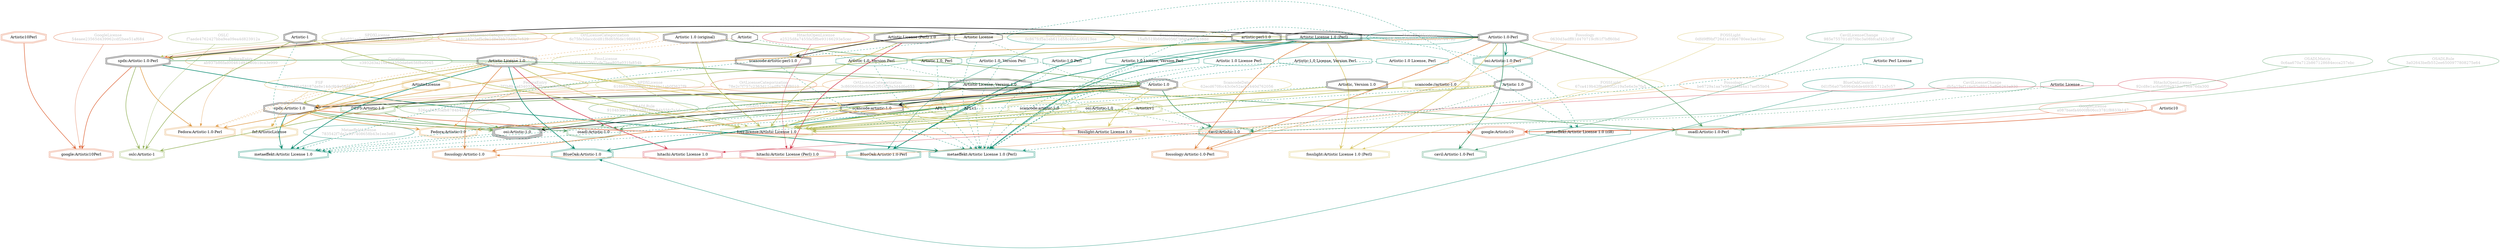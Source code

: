 strict digraph {
    node [shape=box];
    graph [splines=curved];
    317 [label="SPDXLicense\n8da691ea0e67dda5847b45633efb6444"
        ,fontcolor=gray
        ,color="#b8bf62"
        ,fillcolor="beige;1"
        ,shape=ellipse];
    318 [label="spdx:Artistic-1.0-Perl"
        ,shape=doubleoctagon];
    319 [label="Artistic-1.0-Perl"
        ,shape=doubleoctagon];
    320 [label="Artistic License 1.0 (Perl)"
        ,shape=doubleoctagon];
    333 [label="SPDXLicense\n616b853f6db89873d12bc1ab0f3627f9"
        ,fontcolor=gray
        ,color="#b8bf62"
        ,fillcolor="beige;1"
        ,shape=ellipse];
    334 [label="spdx:Artistic-1.0"
        ,shape=doubleoctagon];
    335 [label="Artistic-1.0"
        ,shape=doubleoctagon];
    336 [label="Artistic License 1.0"
        ,shape=doubleoctagon];
    4907 [label="OSILicense\n526ea8653cafb8784b43131c44471c3c"
         ,fontcolor=gray
         ,color="#78ab63"
         ,fillcolor="beige;1"
         ,shape=ellipse];
    4908 [label="osi:Artistic-1.0"
         ,shape=tripleoctagon];
    4909 [label="Artistic License, Version 1.0"
         ,shape=doubleoctagon];
    4910 [label="DEP5:Artistic-1.0"
         ,color="#78ab63"
         ,shape=doubleoctagon];
    5470 [label="GoogleLicense\n54eaee23565d439962cdf2bee51af684"
         ,fontcolor=gray
         ,color="#e06f45"
         ,fillcolor="beige;1"
         ,shape=ellipse];
    5471 [label="google:Artistic10Perl"
         ,color="#e06f45"
         ,shape=doubleoctagon];
    5472 [label=Artistic10Perl
         ,color="#e06f45"
         ,shape=doubleoctagon];
    5473 [label="GoogleLicense\na087baefa4600f606cc3781f8833b147"
         ,fontcolor=gray
         ,color="#e06f45"
         ,fillcolor="beige;1"
         ,shape=ellipse];
    5474 [label="google:Artistic10"
         ,color="#e06f45"
         ,shape=doubleoctagon];
    5475 [label=Artistic10
         ,color="#e06f45"
         ,shape=doubleoctagon];
    5921 [label="FedoraEntry\nab937b86fad00461d91be0b1bca3e999"
         ,fontcolor=gray
         ,color="#e09d4b"
         ,fillcolor="beige;1"
         ,shape=ellipse];
    5922 [label="Fedora:Artistic-1.0-Perl"
         ,color="#e09d4b"
         ,shape=doubleoctagon];
    5923 [label="Artistic 1.0 (original)"
         ,shape=doubleoctagon];
    5924 [label=Artistic
         ,shape=octagon];
    5927 [label="FedoraEntry\n7f2b8b1ad34032ac7f5aeacafe3f8d1b"
         ,fontcolor=gray
         ,color="#e09d4b"
         ,fillcolor="beige;1"
         ,shape=ellipse];
    5928 [label="Fedora:Artistic-1.0"
         ,color="#e09d4b"
         ,shape=doubleoctagon];
    9052 [label="BlueOakCouncil\n0d1f56a07b6964b6de4693b5712a5c57"
         ,fontcolor=gray
         ,color="#00876c"
         ,fillcolor="beige;1"
         ,shape=ellipse];
    9053 [label="BlueOak:Artistic-1.0"
         ,color="#00876c"
         ,shape=doubleoctagon];
    9058 [label="BlueOakCouncil\n0c867fcf5a1eb611d58c48cdc90819ee"
         ,fontcolor=gray
         ,color="#00876c"
         ,fillcolor="beige;1"
         ,shape=ellipse];
    9059 [label="BlueOak:Artistic-1.0-Perl"
         ,color="#00876c"
         ,shape=doubleoctagon];
    9467 [label="OSADLRule\n3a02643befb552ee6500977808275e64"
         ,fontcolor=gray
         ,color="#58a066"
         ,fillcolor="beige;1"
         ,shape=ellipse];
    9468 [label="osadl:Artistic-1.0-Perl"
         ,color="#58a066"
         ,shape=doubleoctagon];
    9470 [label="OSADLRule\n9104b36b13afb7e9d168b84b55fc7c1d"
         ,fontcolor=gray
         ,color="#58a066"
         ,fillcolor="beige;1"
         ,shape=ellipse];
    9471 [label="osadl:Artistic-1.0"
         ,color="#58a066"
         ,shape=doubleoctagon];
    9796 [label="OSADLMatrix\n3eeb5d6c6a48f8ac36e2ab299ff318a9"
         ,fontcolor=gray
         ,color="#58a066"
         ,fillcolor="beige;1"
         ,shape=ellipse];
    9798 [label="OSADLMatrix\n0c6aa670a712b867128684ecca257ebc"
         ,fontcolor=gray
         ,color="#58a066"
         ,fillcolor="beige;1"
         ,shape=ellipse];
    10047 [label="FSF\nfe4318f6458187de8e14dc9b9e5da662"
          ,fontcolor=gray
          ,color="#deb256"
          ,fillcolor="beige;1"
          ,shape=ellipse];
    10048 [label="fsf:ArtisticLicense"
          ,color="#deb256"
          ,shape=doubleoctagon];
    10049 [label=ArtisticLicense
          ,color="#deb256"
          ,shape=doubleoctagon];
    11976 [label="ScancodeData\n62ecd670fcc43c0e52acb2440d762056"
          ,fontcolor=gray
          ,color="#dac767"
          ,fillcolor="beige;1"
          ,shape=ellipse];
    11977 [label="scancode:artistic-1.0"
          ,shape=doubleoctagon];
    11978 [label="Artistic 1.0"
          ,shape=doubleoctagon];
    12010 [label="ScancodeData\n15afb519b66f9e056f7bfa64ee0438dd"
          ,fontcolor=gray
          ,color="#dac767"
          ,fillcolor="beige;1"
          ,shape=ellipse];
    12011 [label="scancode:artistic-perl-1.0"
          ,shape=doubleoctagon];
    12012 [label="artistic-perl-1.0"
          ,shape=doubleoctagon];
    12013 [label="Artistic License (Perl) 1.0"
          ,shape=doubleoctagon];
    25868 [label="OSLC\nf7aede4762427bba9ea09ea4d823912a"
          ,fontcolor=gray
          ,color="#98b561"
          ,fillcolor="beige;1"
          ,shape=ellipse];
    25869 [label="oslc:Artistic-1"
          ,color="#98b561"
          ,shape=doubleoctagon];
    25870 [label="Artistic-1"
          ,shape=doubleoctagon];
    26013 [label="Fossology\nbe6729a1aa7e98e05fda4a17aef55b04"
          ,fontcolor=gray
          ,color="#e18745"
          ,fillcolor="beige;1"
          ,shape=ellipse];
    26014 [label="fossology:Artistic-1.0"
          ,color="#e18745"
          ,shape=doubleoctagon];
    27411 [label="Fossology\n0630d3adff81d470719cf61f7bff60bd"
          ,fontcolor=gray
          ,color="#e18745"
          ,fillcolor="beige;1"
          ,shape=ellipse];
    27412 [label="fossology:Artistic-1.0-Perl"
          ,color="#e18745"
          ,shape=doubleoctagon];
    28505 [label="OrtLicenseCategorization\n78e2c7f757c2363d11cadff4786f8010"
          ,fontcolor=gray
          ,color="#e06f45"
          ,fillcolor="beige;1"
          ,shape=ellipse];
    28506 [label="OrtLicenseCategorization\na48c242c2ef5c9e1d8e5bb73d3e7c529"
          ,fontcolor=gray
          ,color="#e06f45"
          ,fillcolor="beige;1"
          ,shape=ellipse];
    35361 [label="OrtLicenseCategorization\n3c8606608bcb5a52f01639a3d4d6e653"
          ,fontcolor=gray
          ,color="#e09d4b"
          ,fillcolor="beige;1"
          ,shape=ellipse];
    35363 [label="OrtLicenseCategorization\n6c75fe3daccdcd81f8d65f6de1986845"
          ,fontcolor=gray
          ,color="#e09d4b"
          ,fillcolor="beige;1"
          ,shape=ellipse];
    36394 [label="CavilLicenseChange\ndb5a19ef1c4e93a89115affe6263a930"
          ,fontcolor=gray
          ,color="#379469"
          ,fillcolor="beige;1"
          ,shape=ellipse];
    36395 [label="cavil:Artistic-1.0"
          ,color="#379469"
          ,shape=doubleoctagon];
    36396 [label="Artistic License"
          ,shape=octagon];
    36397 [label="Artistic License .."
          ,color="#379469"
          ,shape=octagon];
    36408 [label="CavilLicenseChange\n985e755701d070bc3a08bfcaf422c3ff"
          ,fontcolor=gray
          ,color="#379469"
          ,fillcolor="beige;1"
          ,shape=ellipse];
    36409 [label="cavil:Artistic-1.0-Perl"
          ,color="#379469"
          ,shape=doubleoctagon];
    38389 [label="MetaeffektLicense\n783542f7de2c997408658b43e1ee3e63"
          ,fontcolor=gray
          ,color="#00876c"
          ,fillcolor="beige;1"
          ,shape=ellipse];
    38390 [label="metaeffekt:Artistic License 1.0"
          ,color="#00876c"
          ,shape=doubleoctagon];
    38391 [label="Artistic, Version 1.0"
          ,shape=doubleoctagon];
    38398 [label="metaeffekt:Artistic License 1.0 (cl8)"
          ,color="#00876c"
          ,shape=octagon];
    38408 [label="osi:Artistic-1.0-Perl"
          ,color="#00876c"
          ,shape=doubleoctagon];
    38409 [label="MetaeffektLicense\nb80f7dd6c3ffd8fa53c96302567e479b"
          ,fontcolor=gray
          ,color="#00876c"
          ,fillcolor="beige;1"
          ,shape=ellipse];
    38410 [label="metaeffekt:Artistic License 1.0 (Perl)"
          ,color="#00876c"
          ,shape=doubleoctagon];
    38411 [label="Artistic Perl License"
          ,color="#00876c"
          ,shape=octagon];
    38412 [label="Artistic 1.0, Version Perl"
          ,color="#00876c"
          ,shape=octagon];
    38413 [label="Artistic 1.0, Perl"
          ,color="#00876c"
          ,shape=octagon];
    38414 [label="Artistic-1.0, Version Perl"
          ,color="#00876c"
          ,shape=octagon];
    38415 [label="Artistic-1.0 Perl"
          ,color="#00876c"
          ,shape=octagon];
    38416 [label="Artistic 1.0 License, Version Perl"
          ,color="#00876c"
          ,shape=octagon];
    38417 [label="Artistic 1.0 License Perl"
          ,color="#00876c"
          ,shape=octagon];
    38418 [label="Artistic-1.0 License, Version Perl"
          ,color="#00876c"
          ,shape=octagon];
    38419 [label="Artistic-1.0 License, Perl"
          ,color="#00876c"
          ,shape=octagon];
    50303 [label="FossLicense\n71f711527601cfe7bea805a031fa854b"
          ,fontcolor=gray
          ,color="#b8bf62"
          ,fillcolor="beige;1"
          ,shape=ellipse];
    50304 [label="foss-license:Artistic License 1.0"
          ,color="#b8bf62"
          ,shape=doubleoctagon];
    50305 [label="scancode://artistic-1.0"
          ,color="#b8bf62"
          ,shape=doubleoctagon];
    50306 [label="scancode:artistic-1.0"
          ,color="#b8bf62"
          ,shape=doubleoctagon];
    50307 [label="osi:Artistic-1.0"
          ,color="#b8bf62"
          ,shape=doubleoctagon];
    50308 [label=Artisticv1
          ,color="#b8bf62"
          ,shape=doubleoctagon];
    50309 [label="AFL-1"
          ,color="#b8bf62"
          ,shape=doubleoctagon];
    50310 [label=AFLv1
          ,color="#b8bf62"
          ,shape=doubleoctagon];
    50936 [label="FOSSLight\n0dfd9ff9bf726d1e19b6780ee3ae19ac"
          ,fontcolor=gray
          ,color="#dac767"
          ,fillcolor="beige;1"
          ,shape=ellipse];
    50937 [label="fosslight:Artistic License 1.0 (Perl)"
          ,color="#dac767"
          ,shape=doubleoctagon];
    50938 [label="FOSSLight\n67ca419b42f8e680f2c19a5e6e3e7fa5"
          ,fontcolor=gray
          ,color="#dac767"
          ,fillcolor="beige;1"
          ,shape=ellipse];
    50939 [label="fosslight:Artistic License 1.0"
          ,color="#dac767"
          ,shape=doubleoctagon];
    51954 [label="HitachiOpenLicense\n92cd8e1ac6a6f09a923ac736e76da300"
          ,fontcolor=gray
          ,color="#d43d51"
          ,fillcolor="beige;1"
          ,shape=ellipse];
    51955 [label="hitachi:Artistic License 1.0"
          ,color="#d43d51"
          ,shape=doubleoctagon];
    52283 [label="HitachiOpenLicense\ne2525d8a7455fa5ffbe93166293e5cec"
          ,fontcolor=gray
          ,color="#d43d51"
          ,fillcolor="beige;1"
          ,shape=ellipse];
    52284 [label="hitachi:Artistic License (Perl) 1.0"
          ,color="#d43d51"
          ,shape=doubleoctagon];
    56016 [label="Curation\nc3932d3a216e4a4350da6e656f8a9045"
          ,fontcolor=gray
          ,color="#78ab63"
          ,fillcolor="beige;1"
          ,shape=ellipse];
    317 -> 318 [weight=0.5
               ,color="#b8bf62"];
    318 -> 5471 [style=bold
                ,arrowhead=vee
                ,weight=0.7
                ,color="#e06f45"];
    318 -> 5922 [style=bold
                ,arrowhead=vee
                ,weight=0.7
                ,color="#e09d4b"];
    318 -> 9468 [style=bold
                ,arrowhead=vee
                ,weight=0.7
                ,color="#58a066"];
    318 -> 25869 [style=bold
                 ,arrowhead=vee
                 ,weight=0.7
                 ,color="#98b561"];
    318 -> 38410 [style=bold
                 ,arrowhead=vee
                 ,weight=0.7
                 ,color="#00876c"];
    319 -> 318 [style=bold
               ,arrowhead=vee
               ,weight=0.7];
    319 -> 5922 [style=bold
                ,arrowhead=vee
                ,weight=0.7
                ,color="#e09d4b"];
    319 -> 9059 [style=bold
                ,arrowhead=vee
                ,weight=0.7
                ,color="#00876c"];
    319 -> 9468 [style=bold
                ,arrowhead=vee
                ,weight=0.7
                ,color="#58a066"];
    319 -> 27412 [style=bold
                 ,arrowhead=vee
                 ,weight=0.7
                 ,color="#e18745"];
    319 -> 36409 [style=bold
                 ,arrowhead=vee
                 ,weight=0.7
                 ,color="#379469"];
    319 -> 36409 [style=bold
                 ,arrowhead=vee
                 ,weight=0.7
                 ,color="#379469"];
    319 -> 38408 [style=bold
                 ,arrowhead=vee
                 ,weight=0.7
                 ,color="#00876c"];
    319 -> 50937 [style=bold
                 ,arrowhead=vee
                 ,weight=0.7
                 ,color="#dac767"];
    320 -> 318 [style=bold
               ,arrowhead=vee
               ,weight=0.7
               ,color="#b8bf62"];
    320 -> 9059 [style=bold
                ,arrowhead=vee
                ,weight=0.7
                ,color="#00876c"];
    320 -> 25869 [style=bold
                 ,arrowhead=vee
                 ,weight=0.7
                 ,color="#98b561"];
    320 -> 27412 [style=bold
                 ,arrowhead=vee
                 ,weight=0.7
                 ,color="#e18745"];
    320 -> 38410 [style=bold
                 ,arrowhead=vee
                 ,weight=0.7
                 ,color="#00876c"];
    320 -> 38410 [style=bold
                 ,arrowhead=vee
                 ,weight=0.7
                 ,color="#00876c"];
    320 -> 50937 [style=bold
                 ,arrowhead=vee
                 ,weight=0.7
                 ,color="#dac767"];
    333 -> 334 [weight=0.5
               ,color="#b8bf62"];
    334 -> 4908 [style=bold
                ,arrowhead=vee
                ,weight=0.7
                ,color="#78ab63"];
    334 -> 5474 [style=bold
                ,arrowhead=vee
                ,weight=0.7
                ,color="#e06f45"];
    334 -> 5928 [style=bold
                ,arrowhead=vee
                ,weight=0.7
                ,color="#e09d4b"];
    334 -> 9471 [style=bold
                ,arrowhead=vee
                ,weight=0.7
                ,color="#58a066"];
    334 -> 10048 [style=dashed
                 ,arrowhead=vee
                 ,weight=0.5
                 ,color="#deb256"];
    334 -> 38390 [style=bold
                 ,arrowhead=vee
                 ,weight=0.7
                 ,color="#00876c"];
    335 -> 334 [style=bold
               ,arrowhead=vee
               ,weight=0.7];
    335 -> 4908 [style=bold
                ,arrowhead=vee
                ,weight=0.7];
    335 -> 4910 [style=bold
                ,arrowhead=vee
                ,weight=0.7
                ,color="#78ab63"];
    335 -> 5928 [style=bold
                ,arrowhead=vee
                ,weight=0.7
                ,color="#e09d4b"];
    335 -> 9053 [style=bold
                ,arrowhead=vee
                ,weight=0.7
                ,color="#00876c"];
    335 -> 9471 [style=bold
                ,arrowhead=vee
                ,weight=0.7
                ,color="#58a066"];
    335 -> 11977 [style=bold
                 ,arrowhead=vee
                 ,weight=0.7];
    335 -> 26014 [style=bold
                 ,arrowhead=vee
                 ,weight=0.7
                 ,color="#e18745"];
    335 -> 36395 [style=bold
                 ,arrowhead=vee
                 ,weight=0.7
                 ,color="#379469"];
    335 -> 36395 [style=bold
                 ,arrowhead=vee
                 ,weight=0.7
                 ,color="#379469"];
    335 -> 50304 [style=bold
                 ,arrowhead=vee
                 ,weight=0.7
                 ,color="#b8bf62"];
    335 -> 50939 [style=bold
                 ,arrowhead=vee
                 ,weight=0.7
                 ,color="#dac767"];
    336 -> 334 [style=bold
               ,arrowhead=vee
               ,weight=0.7
               ,color="#b8bf62"];
    336 -> 9053 [style=bold
                ,arrowhead=vee
                ,weight=0.7
                ,color="#00876c"];
    336 -> 10048 [style=bold
                 ,arrowhead=vee
                 ,weight=0.7
                 ,color="#deb256"];
    336 -> 11977 [style=bold
                 ,arrowhead=vee
                 ,weight=0.7
                 ,color="#dac767"];
    336 -> 26014 [style=bold
                 ,arrowhead=vee
                 ,weight=0.7
                 ,color="#e18745"];
    336 -> 38390 [style=bold
                 ,arrowhead=vee
                 ,weight=0.7
                 ,color="#00876c"];
    336 -> 38390 [style=bold
                 ,arrowhead=vee
                 ,weight=0.7
                 ,color="#00876c"];
    336 -> 50304 [style=bold
                 ,arrowhead=vee
                 ,weight=0.7
                 ,color="#b8bf62"];
    336 -> 50939 [style=bold
                 ,arrowhead=vee
                 ,weight=0.7
                 ,color="#dac767"];
    336 -> 51955 [style=bold
                 ,arrowhead=vee
                 ,weight=0.7
                 ,color="#d43d51"];
    4907 -> 4908 [weight=0.5
                 ,color="#78ab63"];
    4908 -> 38390 [style=dashed
                  ,arrowhead=vee
                  ,weight=0.5
                  ,color="#00876c"];
    4909 -> 4908 [style=bold
                 ,arrowhead=vee
                 ,weight=0.7
                 ,color="#78ab63"];
    4909 -> 38390 [style=dashed
                  ,arrowhead=vee
                  ,weight=0.5
                  ,color="#00876c"];
    4909 -> 50304 [style=bold
                  ,arrowhead=vee
                  ,weight=0.7
                  ,color="#b8bf62"];
    4910 -> 4908 [style=bold
                 ,arrowhead=vee
                 ,weight=0.7
                 ,color="#78ab63"];
    5470 -> 5471 [weight=0.5
                 ,color="#e06f45"];
    5472 -> 5471 [style=bold
                 ,arrowhead=vee
                 ,weight=0.7
                 ,color="#e06f45"];
    5473 -> 5474 [weight=0.5
                 ,color="#e06f45"];
    5475 -> 5474 [style=bold
                 ,arrowhead=vee
                 ,weight=0.7
                 ,color="#e06f45"];
    5921 -> 5922 [weight=0.5
                 ,color="#e09d4b"];
    5923 -> 335 [style=bold
                ,arrowhead=vee
                ,weight=0.7
                ,color="#78ab63"];
    5923 -> 5922 [style=dashed
                 ,arrowhead=vee
                 ,weight=0.5
                 ,color="#e09d4b"];
    5923 -> 50304 [style=bold
                  ,arrowhead=vee
                  ,weight=0.7
                  ,color="#b8bf62"];
    5924 -> 5922 [style=dashed
                 ,arrowhead=vee
                 ,weight=0.5
                 ,color="#e09d4b"];
    5924 -> 36395 [style=dashed
                  ,arrowhead=vee
                  ,weight=0.5
                  ,color="#379469"];
    5927 -> 5928 [weight=0.5
                 ,color="#e09d4b"];
    9052 -> 9053 [weight=0.5
                 ,color="#00876c"];
    9058 -> 9059 [weight=0.5
                 ,color="#00876c"];
    9467 -> 9468 [weight=0.5
                 ,color="#58a066"];
    9470 -> 9471 [weight=0.5
                 ,color="#58a066"];
    9796 -> 9471 [weight=0.5
                 ,color="#58a066"];
    9798 -> 9468 [weight=0.5
                 ,color="#58a066"];
    10047 -> 10048 [weight=0.5
                   ,color="#deb256"];
    10049 -> 10048 [style=bold
                   ,arrowhead=vee
                   ,weight=0.7
                   ,color="#deb256"];
    11976 -> 11977 [weight=0.5
                   ,color="#dac767"];
    11977 -> 38390 [style=dashed
                   ,arrowhead=vee
                   ,weight=0.5
                   ,color="#00876c"];
    11977 -> 50304 [style=bold
                   ,arrowhead=vee
                   ,weight=0.7
                   ,color="#b8bf62"];
    11978 -> 11977 [style=bold
                   ,arrowhead=vee
                   ,weight=0.7
                   ,color="#dac767"];
    11978 -> 36395 [style=dashed
                   ,arrowhead=vee
                   ,weight=0.5
                   ,color="#379469"];
    11978 -> 38390 [style=dashed
                   ,arrowhead=vee
                   ,weight=0.5
                   ,color="#00876c"];
    11978 -> 50304 [style=bold
                   ,arrowhead=vee
                   ,weight=0.7
                   ,color="#b8bf62"];
    12010 -> 12011 [weight=0.5
                   ,color="#dac767"];
    12011 -> 38410 [style=dashed
                   ,arrowhead=vee
                   ,weight=0.5
                   ,color="#00876c"];
    12012 -> 12011 [style=bold
                   ,arrowhead=vee
                   ,weight=0.7];
    12013 -> 12011 [style=bold
                   ,arrowhead=vee
                   ,weight=0.7
                   ,color="#dac767"];
    12013 -> 50304 [style=bold
                   ,arrowhead=vee
                   ,weight=0.7
                   ,color="#b8bf62"];
    12013 -> 52284 [style=bold
                   ,arrowhead=vee
                   ,weight=0.7
                   ,color="#d43d51"];
    25868 -> 25869 [weight=0.5
                   ,color="#98b561"];
    25870 -> 25869 [style=bold
                   ,arrowhead=vee
                   ,weight=0.7
                   ,color="#98b561"];
    25870 -> 38390 [style=dashed
                   ,arrowhead=vee
                   ,weight=0.5
                   ,color="#00876c"];
    25870 -> 50304 [style=bold
                   ,arrowhead=vee
                   ,weight=0.7
                   ,color="#b8bf62"];
    26013 -> 26014 [weight=0.5
                   ,color="#e18745"];
    27411 -> 27412 [weight=0.5
                   ,color="#e18745"];
    28505 -> 334 [weight=0.5
                 ,color="#e06f45"];
    28506 -> 318 [weight=0.5
                 ,color="#e06f45"];
    35361 -> 334 [weight=0.5
                 ,color="#e09d4b"];
    35363 -> 318 [weight=0.5
                 ,color="#e09d4b"];
    36394 -> 36395 [weight=0.5
                   ,color="#379469"];
    36396 -> 36395 [style=dashed
                   ,arrowhead=vee
                   ,weight=0.5
                   ,color="#379469"];
    36396 -> 38390 [style=dashed
                   ,arrowhead=vee
                   ,weight=0.5
                   ,color="#00876c"];
    36396 -> 38398 [style=dashed
                   ,arrowhead=vee
                   ,weight=0.5
                   ,color="#00876c"];
    36396 -> 38410 [style=dashed
                   ,arrowhead=vee
                   ,weight=0.5
                   ,color="#00876c"];
    36397 -> 36395 [style=dashed
                   ,arrowhead=vee
                   ,weight=0.5
                   ,color="#379469"];
    36408 -> 36409 [weight=0.5
                   ,color="#379469"];
    38389 -> 38390 [weight=0.5
                   ,color="#00876c"];
    38391 -> 38390 [style=dashed
                   ,arrowhead=vee
                   ,weight=0.5
                   ,color="#00876c"];
    38391 -> 50304 [style=bold
                   ,arrowhead=vee
                   ,weight=0.7
                   ,color="#b8bf62"];
    38408 -> 38398 [style=dashed
                   ,arrowhead=vee
                   ,weight=0.5
                   ,color="#00876c"];
    38408 -> 38410 [style=dashed
                   ,arrowhead=vee
                   ,weight=0.5
                   ,color="#00876c"];
    38409 -> 38410 [weight=0.5
                   ,color="#00876c"];
    38411 -> 38410 [style=dashed
                   ,arrowhead=vee
                   ,weight=0.5
                   ,color="#00876c"];
    38412 -> 38410 [style=dashed
                   ,arrowhead=vee
                   ,weight=0.5
                   ,color="#00876c"];
    38413 -> 38410 [style=dashed
                   ,arrowhead=vee
                   ,weight=0.5
                   ,color="#00876c"];
    38414 -> 38410 [style=dashed
                   ,arrowhead=vee
                   ,weight=0.5
                   ,color="#00876c"];
    38415 -> 38410 [style=dashed
                   ,arrowhead=vee
                   ,weight=0.5
                   ,color="#00876c"];
    38416 -> 38410 [style=dashed
                   ,arrowhead=vee
                   ,weight=0.5
                   ,color="#00876c"];
    38417 -> 38410 [style=dashed
                   ,arrowhead=vee
                   ,weight=0.5
                   ,color="#00876c"];
    38418 -> 38410 [style=dashed
                   ,arrowhead=vee
                   ,weight=0.5
                   ,color="#00876c"];
    38419 -> 38410 [style=dashed
                   ,arrowhead=vee
                   ,weight=0.5
                   ,color="#00876c"];
    50303 -> 50304 [weight=0.5
                   ,color="#b8bf62"];
    50305 -> 50304 [style=bold
                   ,arrowhead=vee
                   ,weight=0.7
                   ,color="#b8bf62"];
    50306 -> 50304 [style=bold
                   ,arrowhead=vee
                   ,weight=0.7
                   ,color="#b8bf62"];
    50307 -> 50304 [style=bold
                   ,arrowhead=vee
                   ,weight=0.7
                   ,color="#b8bf62"];
    50308 -> 50304 [style=bold
                   ,arrowhead=vee
                   ,weight=0.7
                   ,color="#b8bf62"];
    50309 -> 50304 [style=bold
                   ,arrowhead=vee
                   ,weight=0.7
                   ,color="#b8bf62"];
    50310 -> 50304 [style=bold
                   ,arrowhead=vee
                   ,weight=0.7
                   ,color="#b8bf62"];
    50936 -> 50937 [weight=0.5
                   ,color="#dac767"];
    50938 -> 50939 [weight=0.5
                   ,color="#dac767"];
    51954 -> 51955 [weight=0.5
                   ,color="#d43d51"];
    52283 -> 52284 [weight=0.5
                   ,color="#d43d51"];
    56016 -> 335 [weight=0.5
                 ,color="#78ab63"];
}
